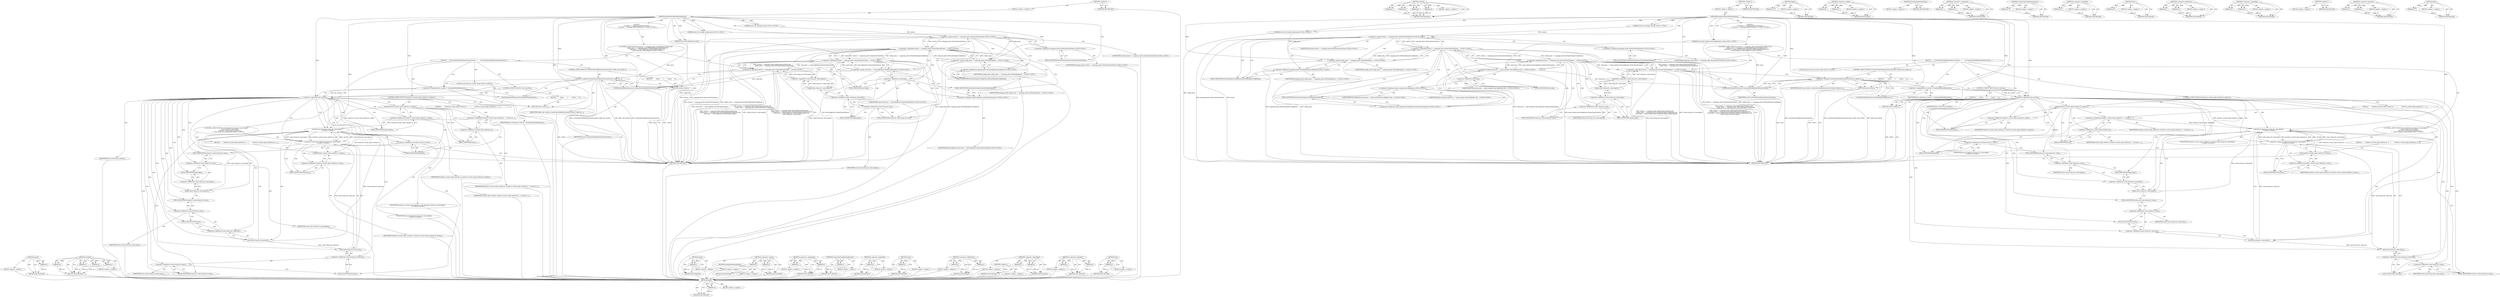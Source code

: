 digraph "end" {
vulnerable_139 [label=<(METHOD,empty)>];
vulnerable_140 [label=<(PARAM,p1)>];
vulnerable_141 [label=<(BLOCK,&lt;empty&gt;,&lt;empty&gt;)>];
vulnerable_142 [label=<(METHOD_RETURN,ANY)>];
vulnerable_160 [label=<(METHOD,std.find)>];
vulnerable_161 [label=<(PARAM,p1)>];
vulnerable_162 [label=<(PARAM,p2)>];
vulnerable_163 [label=<(PARAM,p3)>];
vulnerable_164 [label=<(PARAM,p4)>];
vulnerable_165 [label=<(BLOCK,&lt;empty&gt;,&lt;empty&gt;)>];
vulnerable_166 [label=<(METHOD_RETURN,ANY)>];
vulnerable_6 [label=<(METHOD,&lt;global&gt;)<SUB>1</SUB>>];
vulnerable_7 [label=<(BLOCK,&lt;empty&gt;,&lt;empty&gt;)<SUB>1</SUB>>];
vulnerable_8 [label=<(METHOD,MaybeStartInputMethodDaemon)<SUB>1</SUB>>];
vulnerable_9 [label="<(PARAM,const std::string&amp; section)<SUB>1</SUB>>"];
vulnerable_10 [label="<(PARAM,const std::string&amp; config_name)<SUB>2</SUB>>"];
vulnerable_11 [label=<(PARAM,const ImeConfigValue&amp; value)<SUB>3</SUB>>];
vulnerable_12 [label="<(BLOCK,{
     if (section == language_prefs::kGeneralS...,{
     if (section == language_prefs::kGeneralS...)<SUB>3</SUB>>"];
vulnerable_13 [label="<(CONTROL_STRUCTURE,IF,if (section == language_prefs::kGeneralSectionName &amp;&amp;
         config_name == language_prefs::kPreloadEnginesConfigName &amp;&amp;
        value.type == ImeConfigValue::kValueTypeStringList &amp;&amp;
         !value.string_list_value.empty()))<SUB>4</SUB>>"];
vulnerable_14 [label="<(&lt;operator&gt;.logicalAnd,section == language_prefs::kGeneralSectionName ...)<SUB>4</SUB>>"];
vulnerable_15 [label="<(&lt;operator&gt;.logicalAnd,section == language_prefs::kGeneralSectionName ...)<SUB>4</SUB>>"];
vulnerable_16 [label="<(&lt;operator&gt;.logicalAnd,section == language_prefs::kGeneralSectionName ...)<SUB>4</SUB>>"];
vulnerable_17 [label="<(&lt;operator&gt;.equals,section == language_prefs::kGeneralSectionName)<SUB>4</SUB>>"];
vulnerable_18 [label="<(IDENTIFIER,section,section == language_prefs::kGeneralSectionName)<SUB>4</SUB>>"];
vulnerable_19 [label="<(&lt;operator&gt;.fieldAccess,language_prefs::kGeneralSectionName)<SUB>4</SUB>>"];
vulnerable_20 [label="<(IDENTIFIER,language_prefs,section == language_prefs::kGeneralSectionName)<SUB>4</SUB>>"];
vulnerable_21 [label=<(FIELD_IDENTIFIER,kGeneralSectionName,kGeneralSectionName)<SUB>4</SUB>>];
vulnerable_22 [label="<(&lt;operator&gt;.equals,config_name == language_prefs::kPreloadEnginesC...)<SUB>5</SUB>>"];
vulnerable_23 [label="<(IDENTIFIER,config_name,config_name == language_prefs::kPreloadEnginesC...)<SUB>5</SUB>>"];
vulnerable_24 [label="<(&lt;operator&gt;.fieldAccess,language_prefs::kPreloadEnginesConfigName)<SUB>5</SUB>>"];
vulnerable_25 [label="<(IDENTIFIER,language_prefs,config_name == language_prefs::kPreloadEnginesC...)<SUB>5</SUB>>"];
vulnerable_26 [label=<(FIELD_IDENTIFIER,kPreloadEnginesConfigName,kPreloadEnginesConfigName)<SUB>5</SUB>>];
vulnerable_27 [label="<(&lt;operator&gt;.equals,value.type == ImeConfigValue::kValueTypeStringList)<SUB>6</SUB>>"];
vulnerable_28 [label=<(&lt;operator&gt;.fieldAccess,value.type)<SUB>6</SUB>>];
vulnerable_29 [label="<(IDENTIFIER,value,value.type == ImeConfigValue::kValueTypeStringList)<SUB>6</SUB>>"];
vulnerable_30 [label=<(FIELD_IDENTIFIER,type,type)<SUB>6</SUB>>];
vulnerable_31 [label="<(&lt;operator&gt;.fieldAccess,ImeConfigValue::kValueTypeStringList)<SUB>6</SUB>>"];
vulnerable_32 [label="<(IDENTIFIER,ImeConfigValue,value.type == ImeConfigValue::kValueTypeStringList)<SUB>6</SUB>>"];
vulnerable_33 [label=<(FIELD_IDENTIFIER,kValueTypeStringList,kValueTypeStringList)<SUB>6</SUB>>];
vulnerable_34 [label=<(&lt;operator&gt;.logicalNot,!value.string_list_value.empty())<SUB>7</SUB>>];
vulnerable_35 [label=<(empty,value.string_list_value.empty())<SUB>7</SUB>>];
vulnerable_36 [label=<(&lt;operator&gt;.fieldAccess,value.string_list_value.empty)<SUB>7</SUB>>];
vulnerable_37 [label=<(&lt;operator&gt;.fieldAccess,value.string_list_value)<SUB>7</SUB>>];
vulnerable_38 [label=<(IDENTIFIER,value,value.string_list_value.empty())<SUB>7</SUB>>];
vulnerable_39 [label=<(FIELD_IDENTIFIER,string_list_value,string_list_value)<SUB>7</SUB>>];
vulnerable_40 [label=<(FIELD_IDENTIFIER,empty,empty)<SUB>7</SUB>>];
vulnerable_41 [label=<(BLOCK,{
      if (ContainOnlyOneKeyboardLayout(value)...,{
      if (ContainOnlyOneKeyboardLayout(value)...)<SUB>7</SUB>>];
vulnerable_42 [label=<(CONTROL_STRUCTURE,IF,if (ContainOnlyOneKeyboardLayout(value) || defer_ime_startup_))<SUB>8</SUB>>];
vulnerable_43 [label=<(&lt;operator&gt;.logicalOr,ContainOnlyOneKeyboardLayout(value) || defer_im...)<SUB>8</SUB>>];
vulnerable_44 [label=<(ContainOnlyOneKeyboardLayout,ContainOnlyOneKeyboardLayout(value))<SUB>8</SUB>>];
vulnerable_45 [label=<(IDENTIFIER,value,ContainOnlyOneKeyboardLayout(value))<SUB>8</SUB>>];
vulnerable_46 [label=<(IDENTIFIER,defer_ime_startup_,ContainOnlyOneKeyboardLayout(value) || defer_im...)<SUB>8</SUB>>];
vulnerable_47 [label=<(BLOCK,{
        return;
      },{
        return;
      })<SUB>8</SUB>>];
vulnerable_48 [label=<(RETURN,return;,return;)<SUB>9</SUB>>];
vulnerable_49 [label="<(LOCAL,const bool just_started: bool)<SUB>12</SUB>>"];
vulnerable_50 [label=<(&lt;operator&gt;.assignment,just_started = StartInputMethodDaemon())<SUB>12</SUB>>];
vulnerable_51 [label=<(IDENTIFIER,just_started,just_started = StartInputMethodDaemon())<SUB>12</SUB>>];
vulnerable_52 [label=<(StartInputMethodDaemon,StartInputMethodDaemon())<SUB>12</SUB>>];
vulnerable_53 [label=<(CONTROL_STRUCTURE,IF,if (!just_started))<SUB>13</SUB>>];
vulnerable_54 [label=<(&lt;operator&gt;.logicalNot,!just_started)<SUB>13</SUB>>];
vulnerable_55 [label=<(IDENTIFIER,just_started,!just_started)<SUB>13</SUB>>];
vulnerable_56 [label=<(BLOCK,{
        return;
      },{
        return;
      })<SUB>13</SUB>>];
vulnerable_57 [label=<(RETURN,return;,return;)<SUB>14</SUB>>];
vulnerable_58 [label=<(CONTROL_STRUCTURE,IF,if (tentative_current_input_method_id_.empty()))<SUB>17</SUB>>];
vulnerable_59 [label=<(empty,tentative_current_input_method_id_.empty())<SUB>17</SUB>>];
vulnerable_60 [label=<(&lt;operator&gt;.fieldAccess,tentative_current_input_method_id_.empty)<SUB>17</SUB>>];
vulnerable_61 [label=<(IDENTIFIER,tentative_current_input_method_id_,tentative_current_input_method_id_.empty())<SUB>17</SUB>>];
vulnerable_62 [label=<(FIELD_IDENTIFIER,empty,empty)<SUB>17</SUB>>];
vulnerable_63 [label=<(BLOCK,{
        tentative_current_input_method_id_ = ...,{
        tentative_current_input_method_id_ = ...)<SUB>17</SUB>>];
vulnerable_64 [label=<(&lt;operator&gt;.assignment,tentative_current_input_method_id_ = current_in...)<SUB>18</SUB>>];
vulnerable_65 [label=<(IDENTIFIER,tentative_current_input_method_id_,tentative_current_input_method_id_ = current_in...)<SUB>18</SUB>>];
vulnerable_66 [label=<(&lt;operator&gt;.fieldAccess,current_input_method_.id)<SUB>18</SUB>>];
vulnerable_67 [label=<(IDENTIFIER,current_input_method_,tentative_current_input_method_id_ = current_in...)<SUB>18</SUB>>];
vulnerable_68 [label=<(FIELD_IDENTIFIER,id,id)<SUB>18</SUB>>];
vulnerable_69 [label="<(CONTROL_STRUCTURE,IF,if (std::find(value.string_list_value.begin(),
                    value.string_list_value.end(),
                    tentative_current_input_method_id_)
          == value.string_list_value.end()))<SUB>21</SUB>>"];
vulnerable_70 [label="<(&lt;operator&gt;.equals,std::find(value.string_list_value.begin(),
    ...)<SUB>21</SUB>>"];
vulnerable_71 [label="<(std.find,std::find(value.string_list_value.begin(),
    ...)<SUB>21</SUB>>"];
vulnerable_72 [label="<(&lt;operator&gt;.fieldAccess,std::find)<SUB>21</SUB>>"];
vulnerable_73 [label="<(IDENTIFIER,std,std::find(value.string_list_value.begin(),
    ...)<SUB>21</SUB>>"];
vulnerable_74 [label=<(FIELD_IDENTIFIER,find,find)<SUB>21</SUB>>];
vulnerable_75 [label=<(begin,value.string_list_value.begin())<SUB>21</SUB>>];
vulnerable_76 [label=<(&lt;operator&gt;.fieldAccess,value.string_list_value.begin)<SUB>21</SUB>>];
vulnerable_77 [label=<(&lt;operator&gt;.fieldAccess,value.string_list_value)<SUB>21</SUB>>];
vulnerable_78 [label=<(IDENTIFIER,value,value.string_list_value.begin())<SUB>21</SUB>>];
vulnerable_79 [label=<(FIELD_IDENTIFIER,string_list_value,string_list_value)<SUB>21</SUB>>];
vulnerable_80 [label=<(FIELD_IDENTIFIER,begin,begin)<SUB>21</SUB>>];
vulnerable_81 [label=<(end,value.string_list_value.end())<SUB>22</SUB>>];
vulnerable_82 [label=<(&lt;operator&gt;.fieldAccess,value.string_list_value.end)<SUB>22</SUB>>];
vulnerable_83 [label=<(&lt;operator&gt;.fieldAccess,value.string_list_value)<SUB>22</SUB>>];
vulnerable_84 [label=<(IDENTIFIER,value,value.string_list_value.end())<SUB>22</SUB>>];
vulnerable_85 [label=<(FIELD_IDENTIFIER,string_list_value,string_list_value)<SUB>22</SUB>>];
vulnerable_86 [label=<(FIELD_IDENTIFIER,end,end)<SUB>22</SUB>>];
vulnerable_87 [label="<(IDENTIFIER,tentative_current_input_method_id_,std::find(value.string_list_value.begin(),
    ...)<SUB>23</SUB>>"];
vulnerable_88 [label=<(end,value.string_list_value.end())<SUB>24</SUB>>];
vulnerable_89 [label=<(&lt;operator&gt;.fieldAccess,value.string_list_value.end)<SUB>24</SUB>>];
vulnerable_90 [label=<(&lt;operator&gt;.fieldAccess,value.string_list_value)<SUB>24</SUB>>];
vulnerable_91 [label=<(IDENTIFIER,value,value.string_list_value.end())<SUB>24</SUB>>];
vulnerable_92 [label=<(FIELD_IDENTIFIER,string_list_value,string_list_value)<SUB>24</SUB>>];
vulnerable_93 [label=<(FIELD_IDENTIFIER,end,end)<SUB>24</SUB>>];
vulnerable_94 [label=<(BLOCK,{
        tentative_current_input_method_id_.cl...,{
        tentative_current_input_method_id_.cl...)<SUB>24</SUB>>];
vulnerable_95 [label=<(clear,tentative_current_input_method_id_.clear())<SUB>25</SUB>>];
vulnerable_96 [label=<(&lt;operator&gt;.fieldAccess,tentative_current_input_method_id_.clear)<SUB>25</SUB>>];
vulnerable_97 [label=<(IDENTIFIER,tentative_current_input_method_id_,tentative_current_input_method_id_.clear())<SUB>25</SUB>>];
vulnerable_98 [label=<(FIELD_IDENTIFIER,clear,clear)<SUB>25</SUB>>];
vulnerable_99 [label=<(METHOD_RETURN,void)<SUB>1</SUB>>];
vulnerable_101 [label=<(METHOD_RETURN,ANY)<SUB>1</SUB>>];
vulnerable_167 [label=<(METHOD,begin)>];
vulnerable_168 [label=<(PARAM,p1)>];
vulnerable_169 [label=<(BLOCK,&lt;empty&gt;,&lt;empty&gt;)>];
vulnerable_170 [label=<(METHOD_RETURN,ANY)>];
vulnerable_125 [label=<(METHOD,&lt;operator&gt;.equals)>];
vulnerable_126 [label=<(PARAM,p1)>];
vulnerable_127 [label=<(PARAM,p2)>];
vulnerable_128 [label=<(BLOCK,&lt;empty&gt;,&lt;empty&gt;)>];
vulnerable_129 [label=<(METHOD_RETURN,ANY)>];
vulnerable_157 [label=<(METHOD,StartInputMethodDaemon)>];
vulnerable_158 [label=<(BLOCK,&lt;empty&gt;,&lt;empty&gt;)>];
vulnerable_159 [label=<(METHOD_RETURN,ANY)>];
vulnerable_152 [label=<(METHOD,&lt;operator&gt;.assignment)>];
vulnerable_153 [label=<(PARAM,p1)>];
vulnerable_154 [label=<(PARAM,p2)>];
vulnerable_155 [label=<(BLOCK,&lt;empty&gt;,&lt;empty&gt;)>];
vulnerable_156 [label=<(METHOD_RETURN,ANY)>];
vulnerable_148 [label=<(METHOD,ContainOnlyOneKeyboardLayout)>];
vulnerable_149 [label=<(PARAM,p1)>];
vulnerable_150 [label=<(BLOCK,&lt;empty&gt;,&lt;empty&gt;)>];
vulnerable_151 [label=<(METHOD_RETURN,ANY)>];
vulnerable_135 [label=<(METHOD,&lt;operator&gt;.logicalNot)>];
vulnerable_136 [label=<(PARAM,p1)>];
vulnerable_137 [label=<(BLOCK,&lt;empty&gt;,&lt;empty&gt;)>];
vulnerable_138 [label=<(METHOD_RETURN,ANY)>];
vulnerable_175 [label=<(METHOD,clear)>];
vulnerable_176 [label=<(PARAM,p1)>];
vulnerable_177 [label=<(BLOCK,&lt;empty&gt;,&lt;empty&gt;)>];
vulnerable_178 [label=<(METHOD_RETURN,ANY)>];
vulnerable_130 [label=<(METHOD,&lt;operator&gt;.fieldAccess)>];
vulnerable_131 [label=<(PARAM,p1)>];
vulnerable_132 [label=<(PARAM,p2)>];
vulnerable_133 [label=<(BLOCK,&lt;empty&gt;,&lt;empty&gt;)>];
vulnerable_134 [label=<(METHOD_RETURN,ANY)>];
vulnerable_120 [label=<(METHOD,&lt;operator&gt;.logicalAnd)>];
vulnerable_121 [label=<(PARAM,p1)>];
vulnerable_122 [label=<(PARAM,p2)>];
vulnerable_123 [label=<(BLOCK,&lt;empty&gt;,&lt;empty&gt;)>];
vulnerable_124 [label=<(METHOD_RETURN,ANY)>];
vulnerable_114 [label=<(METHOD,&lt;global&gt;)<SUB>1</SUB>>];
vulnerable_115 [label=<(BLOCK,&lt;empty&gt;,&lt;empty&gt;)>];
vulnerable_116 [label=<(METHOD_RETURN,ANY)>];
vulnerable_143 [label=<(METHOD,&lt;operator&gt;.logicalOr)>];
vulnerable_144 [label=<(PARAM,p1)>];
vulnerable_145 [label=<(PARAM,p2)>];
vulnerable_146 [label=<(BLOCK,&lt;empty&gt;,&lt;empty&gt;)>];
vulnerable_147 [label=<(METHOD_RETURN,ANY)>];
vulnerable_171 [label=<(METHOD,end)>];
vulnerable_172 [label=<(PARAM,p1)>];
vulnerable_173 [label=<(BLOCK,&lt;empty&gt;,&lt;empty&gt;)>];
vulnerable_174 [label=<(METHOD_RETURN,ANY)>];
fixed_143 [label=<(METHOD,empty)>];
fixed_144 [label=<(PARAM,p1)>];
fixed_145 [label=<(BLOCK,&lt;empty&gt;,&lt;empty&gt;)>];
fixed_146 [label=<(METHOD_RETURN,ANY)>];
fixed_164 [label=<(METHOD,std.find)>];
fixed_165 [label=<(PARAM,p1)>];
fixed_166 [label=<(PARAM,p2)>];
fixed_167 [label=<(PARAM,p3)>];
fixed_168 [label=<(PARAM,p4)>];
fixed_169 [label=<(BLOCK,&lt;empty&gt;,&lt;empty&gt;)>];
fixed_170 [label=<(METHOD_RETURN,ANY)>];
fixed_6 [label=<(METHOD,&lt;global&gt;)<SUB>1</SUB>>];
fixed_7 [label=<(BLOCK,&lt;empty&gt;,&lt;empty&gt;)<SUB>1</SUB>>];
fixed_8 [label=<(METHOD,MaybeStartInputMethodDaemon)<SUB>1</SUB>>];
fixed_9 [label="<(PARAM,const std::string&amp; section)<SUB>1</SUB>>"];
fixed_10 [label="<(PARAM,const std::string&amp; config_name)<SUB>2</SUB>>"];
fixed_11 [label="<(PARAM,const input_method::ImeConfigValue&amp; value)<SUB>3</SUB>>"];
fixed_12 [label="<(BLOCK,{
     if (section == language_prefs::kGeneralS...,{
     if (section == language_prefs::kGeneralS...)<SUB>3</SUB>>"];
fixed_13 [label="<(CONTROL_STRUCTURE,IF,if (section == language_prefs::kGeneralSectionName &amp;&amp;
         config_name == language_prefs::kPreloadEnginesConfigName &amp;&amp;
        value.type == input_method::ImeConfigValue::kValueTypeStringList &amp;&amp;
         !value.string_list_value.empty()))<SUB>4</SUB>>"];
fixed_14 [label="<(&lt;operator&gt;.logicalAnd,section == language_prefs::kGeneralSectionName ...)<SUB>4</SUB>>"];
fixed_15 [label="<(&lt;operator&gt;.logicalAnd,section == language_prefs::kGeneralSectionName ...)<SUB>4</SUB>>"];
fixed_16 [label="<(&lt;operator&gt;.logicalAnd,section == language_prefs::kGeneralSectionName ...)<SUB>4</SUB>>"];
fixed_17 [label="<(&lt;operator&gt;.equals,section == language_prefs::kGeneralSectionName)<SUB>4</SUB>>"];
fixed_18 [label="<(IDENTIFIER,section,section == language_prefs::kGeneralSectionName)<SUB>4</SUB>>"];
fixed_19 [label="<(&lt;operator&gt;.fieldAccess,language_prefs::kGeneralSectionName)<SUB>4</SUB>>"];
fixed_20 [label="<(IDENTIFIER,language_prefs,section == language_prefs::kGeneralSectionName)<SUB>4</SUB>>"];
fixed_21 [label=<(FIELD_IDENTIFIER,kGeneralSectionName,kGeneralSectionName)<SUB>4</SUB>>];
fixed_22 [label="<(&lt;operator&gt;.equals,config_name == language_prefs::kPreloadEnginesC...)<SUB>5</SUB>>"];
fixed_23 [label="<(IDENTIFIER,config_name,config_name == language_prefs::kPreloadEnginesC...)<SUB>5</SUB>>"];
fixed_24 [label="<(&lt;operator&gt;.fieldAccess,language_prefs::kPreloadEnginesConfigName)<SUB>5</SUB>>"];
fixed_25 [label="<(IDENTIFIER,language_prefs,config_name == language_prefs::kPreloadEnginesC...)<SUB>5</SUB>>"];
fixed_26 [label=<(FIELD_IDENTIFIER,kPreloadEnginesConfigName,kPreloadEnginesConfigName)<SUB>5</SUB>>];
fixed_27 [label="<(&lt;operator&gt;.equals,value.type == input_method::ImeConfigValue::kVa...)<SUB>6</SUB>>"];
fixed_28 [label=<(&lt;operator&gt;.fieldAccess,value.type)<SUB>6</SUB>>];
fixed_29 [label="<(IDENTIFIER,value,value.type == input_method::ImeConfigValue::kVa...)<SUB>6</SUB>>"];
fixed_30 [label=<(FIELD_IDENTIFIER,type,type)<SUB>6</SUB>>];
fixed_31 [label="<(&lt;operator&gt;.fieldAccess,input_method::ImeConfigValue::kValueTypeStringList)<SUB>6</SUB>>"];
fixed_32 [label="<(&lt;operator&gt;.fieldAccess,input_method::ImeConfigValue)<SUB>6</SUB>>"];
fixed_33 [label="<(IDENTIFIER,input_method,value.type == input_method::ImeConfigValue::kVa...)<SUB>6</SUB>>"];
fixed_34 [label="<(IDENTIFIER,ImeConfigValue,value.type == input_method::ImeConfigValue::kVa...)<SUB>6</SUB>>"];
fixed_35 [label=<(FIELD_IDENTIFIER,kValueTypeStringList,kValueTypeStringList)<SUB>6</SUB>>];
fixed_36 [label=<(&lt;operator&gt;.logicalNot,!value.string_list_value.empty())<SUB>7</SUB>>];
fixed_37 [label=<(empty,value.string_list_value.empty())<SUB>7</SUB>>];
fixed_38 [label=<(&lt;operator&gt;.fieldAccess,value.string_list_value.empty)<SUB>7</SUB>>];
fixed_39 [label=<(&lt;operator&gt;.fieldAccess,value.string_list_value)<SUB>7</SUB>>];
fixed_40 [label=<(IDENTIFIER,value,value.string_list_value.empty())<SUB>7</SUB>>];
fixed_41 [label=<(FIELD_IDENTIFIER,string_list_value,string_list_value)<SUB>7</SUB>>];
fixed_42 [label=<(FIELD_IDENTIFIER,empty,empty)<SUB>7</SUB>>];
fixed_43 [label=<(BLOCK,{
      if (ContainOnlyOneKeyboardLayout(value)...,{
      if (ContainOnlyOneKeyboardLayout(value)...)<SUB>7</SUB>>];
fixed_44 [label=<(CONTROL_STRUCTURE,IF,if (ContainOnlyOneKeyboardLayout(value) || defer_ime_startup_))<SUB>8</SUB>>];
fixed_45 [label=<(&lt;operator&gt;.logicalOr,ContainOnlyOneKeyboardLayout(value) || defer_im...)<SUB>8</SUB>>];
fixed_46 [label=<(ContainOnlyOneKeyboardLayout,ContainOnlyOneKeyboardLayout(value))<SUB>8</SUB>>];
fixed_47 [label=<(IDENTIFIER,value,ContainOnlyOneKeyboardLayout(value))<SUB>8</SUB>>];
fixed_48 [label=<(IDENTIFIER,defer_ime_startup_,ContainOnlyOneKeyboardLayout(value) || defer_im...)<SUB>8</SUB>>];
fixed_49 [label=<(BLOCK,{
        return;
      },{
        return;
      })<SUB>8</SUB>>];
fixed_50 [label=<(RETURN,return;,return;)<SUB>9</SUB>>];
fixed_51 [label="<(LOCAL,const bool just_started: bool)<SUB>12</SUB>>"];
fixed_52 [label=<(&lt;operator&gt;.assignment,just_started = StartInputMethodDaemon())<SUB>12</SUB>>];
fixed_53 [label=<(IDENTIFIER,just_started,just_started = StartInputMethodDaemon())<SUB>12</SUB>>];
fixed_54 [label=<(StartInputMethodDaemon,StartInputMethodDaemon())<SUB>12</SUB>>];
fixed_55 [label=<(CONTROL_STRUCTURE,IF,if (!just_started))<SUB>13</SUB>>];
fixed_56 [label=<(&lt;operator&gt;.logicalNot,!just_started)<SUB>13</SUB>>];
fixed_57 [label=<(IDENTIFIER,just_started,!just_started)<SUB>13</SUB>>];
fixed_58 [label=<(BLOCK,{
        return;
      },{
        return;
      })<SUB>13</SUB>>];
fixed_59 [label=<(RETURN,return;,return;)<SUB>14</SUB>>];
fixed_60 [label=<(CONTROL_STRUCTURE,IF,if (tentative_current_input_method_id_.empty()))<SUB>17</SUB>>];
fixed_61 [label=<(empty,tentative_current_input_method_id_.empty())<SUB>17</SUB>>];
fixed_62 [label=<(&lt;operator&gt;.fieldAccess,tentative_current_input_method_id_.empty)<SUB>17</SUB>>];
fixed_63 [label=<(IDENTIFIER,tentative_current_input_method_id_,tentative_current_input_method_id_.empty())<SUB>17</SUB>>];
fixed_64 [label=<(FIELD_IDENTIFIER,empty,empty)<SUB>17</SUB>>];
fixed_65 [label=<(BLOCK,{
        tentative_current_input_method_id_ = ...,{
        tentative_current_input_method_id_ = ...)<SUB>17</SUB>>];
fixed_66 [label=<(&lt;operator&gt;.assignment,tentative_current_input_method_id_ = current_in...)<SUB>18</SUB>>];
fixed_67 [label=<(IDENTIFIER,tentative_current_input_method_id_,tentative_current_input_method_id_ = current_in...)<SUB>18</SUB>>];
fixed_68 [label=<(&lt;operator&gt;.fieldAccess,current_input_method_.id)<SUB>18</SUB>>];
fixed_69 [label=<(IDENTIFIER,current_input_method_,tentative_current_input_method_id_ = current_in...)<SUB>18</SUB>>];
fixed_70 [label=<(FIELD_IDENTIFIER,id,id)<SUB>18</SUB>>];
fixed_71 [label="<(CONTROL_STRUCTURE,IF,if (std::find(value.string_list_value.begin(),
                    value.string_list_value.end(),
                    tentative_current_input_method_id_)
          == value.string_list_value.end()))<SUB>21</SUB>>"];
fixed_72 [label="<(&lt;operator&gt;.equals,std::find(value.string_list_value.begin(),
    ...)<SUB>21</SUB>>"];
fixed_73 [label="<(std.find,std::find(value.string_list_value.begin(),
    ...)<SUB>21</SUB>>"];
fixed_74 [label="<(&lt;operator&gt;.fieldAccess,std::find)<SUB>21</SUB>>"];
fixed_75 [label="<(IDENTIFIER,std,std::find(value.string_list_value.begin(),
    ...)<SUB>21</SUB>>"];
fixed_76 [label=<(FIELD_IDENTIFIER,find,find)<SUB>21</SUB>>];
fixed_77 [label=<(begin,value.string_list_value.begin())<SUB>21</SUB>>];
fixed_78 [label=<(&lt;operator&gt;.fieldAccess,value.string_list_value.begin)<SUB>21</SUB>>];
fixed_79 [label=<(&lt;operator&gt;.fieldAccess,value.string_list_value)<SUB>21</SUB>>];
fixed_80 [label=<(IDENTIFIER,value,value.string_list_value.begin())<SUB>21</SUB>>];
fixed_81 [label=<(FIELD_IDENTIFIER,string_list_value,string_list_value)<SUB>21</SUB>>];
fixed_82 [label=<(FIELD_IDENTIFIER,begin,begin)<SUB>21</SUB>>];
fixed_83 [label=<(end,value.string_list_value.end())<SUB>22</SUB>>];
fixed_84 [label=<(&lt;operator&gt;.fieldAccess,value.string_list_value.end)<SUB>22</SUB>>];
fixed_85 [label=<(&lt;operator&gt;.fieldAccess,value.string_list_value)<SUB>22</SUB>>];
fixed_86 [label=<(IDENTIFIER,value,value.string_list_value.end())<SUB>22</SUB>>];
fixed_87 [label=<(FIELD_IDENTIFIER,string_list_value,string_list_value)<SUB>22</SUB>>];
fixed_88 [label=<(FIELD_IDENTIFIER,end,end)<SUB>22</SUB>>];
fixed_89 [label="<(IDENTIFIER,tentative_current_input_method_id_,std::find(value.string_list_value.begin(),
    ...)<SUB>23</SUB>>"];
fixed_90 [label=<(end,value.string_list_value.end())<SUB>24</SUB>>];
fixed_91 [label=<(&lt;operator&gt;.fieldAccess,value.string_list_value.end)<SUB>24</SUB>>];
fixed_92 [label=<(&lt;operator&gt;.fieldAccess,value.string_list_value)<SUB>24</SUB>>];
fixed_93 [label=<(IDENTIFIER,value,value.string_list_value.end())<SUB>24</SUB>>];
fixed_94 [label=<(FIELD_IDENTIFIER,string_list_value,string_list_value)<SUB>24</SUB>>];
fixed_95 [label=<(FIELD_IDENTIFIER,end,end)<SUB>24</SUB>>];
fixed_96 [label=<(BLOCK,{
        tentative_current_input_method_id_.cl...,{
        tentative_current_input_method_id_.cl...)<SUB>24</SUB>>];
fixed_97 [label=<(clear,tentative_current_input_method_id_.clear())<SUB>25</SUB>>];
fixed_98 [label=<(&lt;operator&gt;.fieldAccess,tentative_current_input_method_id_.clear)<SUB>25</SUB>>];
fixed_99 [label=<(IDENTIFIER,tentative_current_input_method_id_,tentative_current_input_method_id_.clear())<SUB>25</SUB>>];
fixed_100 [label=<(FIELD_IDENTIFIER,clear,clear)<SUB>25</SUB>>];
fixed_101 [label=<(METHOD_RETURN,void)<SUB>1</SUB>>];
fixed_103 [label=<(METHOD_RETURN,ANY)<SUB>1</SUB>>];
fixed_171 [label=<(METHOD,begin)>];
fixed_172 [label=<(PARAM,p1)>];
fixed_173 [label=<(BLOCK,&lt;empty&gt;,&lt;empty&gt;)>];
fixed_174 [label=<(METHOD_RETURN,ANY)>];
fixed_129 [label=<(METHOD,&lt;operator&gt;.equals)>];
fixed_130 [label=<(PARAM,p1)>];
fixed_131 [label=<(PARAM,p2)>];
fixed_132 [label=<(BLOCK,&lt;empty&gt;,&lt;empty&gt;)>];
fixed_133 [label=<(METHOD_RETURN,ANY)>];
fixed_161 [label=<(METHOD,StartInputMethodDaemon)>];
fixed_162 [label=<(BLOCK,&lt;empty&gt;,&lt;empty&gt;)>];
fixed_163 [label=<(METHOD_RETURN,ANY)>];
fixed_156 [label=<(METHOD,&lt;operator&gt;.assignment)>];
fixed_157 [label=<(PARAM,p1)>];
fixed_158 [label=<(PARAM,p2)>];
fixed_159 [label=<(BLOCK,&lt;empty&gt;,&lt;empty&gt;)>];
fixed_160 [label=<(METHOD_RETURN,ANY)>];
fixed_152 [label=<(METHOD,ContainOnlyOneKeyboardLayout)>];
fixed_153 [label=<(PARAM,p1)>];
fixed_154 [label=<(BLOCK,&lt;empty&gt;,&lt;empty&gt;)>];
fixed_155 [label=<(METHOD_RETURN,ANY)>];
fixed_139 [label=<(METHOD,&lt;operator&gt;.logicalNot)>];
fixed_140 [label=<(PARAM,p1)>];
fixed_141 [label=<(BLOCK,&lt;empty&gt;,&lt;empty&gt;)>];
fixed_142 [label=<(METHOD_RETURN,ANY)>];
fixed_179 [label=<(METHOD,clear)>];
fixed_180 [label=<(PARAM,p1)>];
fixed_181 [label=<(BLOCK,&lt;empty&gt;,&lt;empty&gt;)>];
fixed_182 [label=<(METHOD_RETURN,ANY)>];
fixed_134 [label=<(METHOD,&lt;operator&gt;.fieldAccess)>];
fixed_135 [label=<(PARAM,p1)>];
fixed_136 [label=<(PARAM,p2)>];
fixed_137 [label=<(BLOCK,&lt;empty&gt;,&lt;empty&gt;)>];
fixed_138 [label=<(METHOD_RETURN,ANY)>];
fixed_124 [label=<(METHOD,&lt;operator&gt;.logicalAnd)>];
fixed_125 [label=<(PARAM,p1)>];
fixed_126 [label=<(PARAM,p2)>];
fixed_127 [label=<(BLOCK,&lt;empty&gt;,&lt;empty&gt;)>];
fixed_128 [label=<(METHOD_RETURN,ANY)>];
fixed_118 [label=<(METHOD,&lt;global&gt;)<SUB>1</SUB>>];
fixed_119 [label=<(BLOCK,&lt;empty&gt;,&lt;empty&gt;)>];
fixed_120 [label=<(METHOD_RETURN,ANY)>];
fixed_147 [label=<(METHOD,&lt;operator&gt;.logicalOr)>];
fixed_148 [label=<(PARAM,p1)>];
fixed_149 [label=<(PARAM,p2)>];
fixed_150 [label=<(BLOCK,&lt;empty&gt;,&lt;empty&gt;)>];
fixed_151 [label=<(METHOD_RETURN,ANY)>];
fixed_175 [label=<(METHOD,end)>];
fixed_176 [label=<(PARAM,p1)>];
fixed_177 [label=<(BLOCK,&lt;empty&gt;,&lt;empty&gt;)>];
fixed_178 [label=<(METHOD_RETURN,ANY)>];
vulnerable_139 -> vulnerable_140  [key=0, label="AST: "];
vulnerable_139 -> vulnerable_140  [key=1, label="DDG: "];
vulnerable_139 -> vulnerable_141  [key=0, label="AST: "];
vulnerable_139 -> vulnerable_142  [key=0, label="AST: "];
vulnerable_139 -> vulnerable_142  [key=1, label="CFG: "];
vulnerable_140 -> vulnerable_142  [key=0, label="DDG: p1"];
vulnerable_141 -> fixed_143  [key=0];
vulnerable_142 -> fixed_143  [key=0];
vulnerable_160 -> vulnerable_161  [key=0, label="AST: "];
vulnerable_160 -> vulnerable_161  [key=1, label="DDG: "];
vulnerable_160 -> vulnerable_165  [key=0, label="AST: "];
vulnerable_160 -> vulnerable_162  [key=0, label="AST: "];
vulnerable_160 -> vulnerable_162  [key=1, label="DDG: "];
vulnerable_160 -> vulnerable_166  [key=0, label="AST: "];
vulnerable_160 -> vulnerable_166  [key=1, label="CFG: "];
vulnerable_160 -> vulnerable_163  [key=0, label="AST: "];
vulnerable_160 -> vulnerable_163  [key=1, label="DDG: "];
vulnerable_160 -> vulnerable_164  [key=0, label="AST: "];
vulnerable_160 -> vulnerable_164  [key=1, label="DDG: "];
vulnerable_161 -> vulnerable_166  [key=0, label="DDG: p1"];
vulnerable_162 -> vulnerable_166  [key=0, label="DDG: p2"];
vulnerable_163 -> vulnerable_166  [key=0, label="DDG: p3"];
vulnerable_164 -> vulnerable_166  [key=0, label="DDG: p4"];
vulnerable_165 -> fixed_143  [key=0];
vulnerable_166 -> fixed_143  [key=0];
vulnerable_6 -> vulnerable_7  [key=0, label="AST: "];
vulnerable_6 -> vulnerable_101  [key=0, label="AST: "];
vulnerable_6 -> vulnerable_101  [key=1, label="CFG: "];
vulnerable_7 -> vulnerable_8  [key=0, label="AST: "];
vulnerable_8 -> vulnerable_9  [key=0, label="AST: "];
vulnerable_8 -> vulnerable_9  [key=1, label="DDG: "];
vulnerable_8 -> vulnerable_10  [key=0, label="AST: "];
vulnerable_8 -> vulnerable_10  [key=1, label="DDG: "];
vulnerable_8 -> vulnerable_11  [key=0, label="AST: "];
vulnerable_8 -> vulnerable_11  [key=1, label="DDG: "];
vulnerable_8 -> vulnerable_12  [key=0, label="AST: "];
vulnerable_8 -> vulnerable_99  [key=0, label="AST: "];
vulnerable_8 -> vulnerable_21  [key=0, label="CFG: "];
vulnerable_8 -> vulnerable_50  [key=0, label="DDG: "];
vulnerable_8 -> vulnerable_43  [key=0, label="DDG: "];
vulnerable_8 -> vulnerable_48  [key=0, label="DDG: "];
vulnerable_8 -> vulnerable_54  [key=0, label="DDG: "];
vulnerable_8 -> vulnerable_57  [key=0, label="DDG: "];
vulnerable_8 -> vulnerable_17  [key=0, label="DDG: "];
vulnerable_8 -> vulnerable_22  [key=0, label="DDG: "];
vulnerable_8 -> vulnerable_44  [key=0, label="DDG: "];
vulnerable_8 -> vulnerable_71  [key=0, label="DDG: "];
vulnerable_9 -> vulnerable_17  [key=0, label="DDG: section"];
vulnerable_10 -> vulnerable_99  [key=0, label="DDG: config_name"];
vulnerable_10 -> vulnerable_22  [key=0, label="DDG: config_name"];
vulnerable_11 -> vulnerable_27  [key=0, label="DDG: value"];
vulnerable_11 -> vulnerable_44  [key=0, label="DDG: value"];
vulnerable_12 -> vulnerable_13  [key=0, label="AST: "];
vulnerable_13 -> vulnerable_14  [key=0, label="AST: "];
vulnerable_13 -> vulnerable_41  [key=0, label="AST: "];
vulnerable_14 -> vulnerable_15  [key=0, label="AST: "];
vulnerable_14 -> vulnerable_34  [key=0, label="AST: "];
vulnerable_14 -> vulnerable_99  [key=0, label="CFG: "];
vulnerable_14 -> vulnerable_99  [key=1, label="DDG: section == language_prefs::kGeneralSectionName &amp;&amp;
         config_name == language_prefs::kPreloadEnginesConfigName &amp;&amp;
        value.type == ImeConfigValue::kValueTypeStringList"];
vulnerable_14 -> vulnerable_99  [key=2, label="DDG: !value.string_list_value.empty()"];
vulnerable_14 -> vulnerable_99  [key=3, label="DDG: section == language_prefs::kGeneralSectionName &amp;&amp;
         config_name == language_prefs::kPreloadEnginesConfigName &amp;&amp;
        value.type == ImeConfigValue::kValueTypeStringList &amp;&amp;
         !value.string_list_value.empty()"];
vulnerable_14 -> vulnerable_44  [key=0, label="CFG: "];
vulnerable_14 -> vulnerable_44  [key=1, label="CDG: "];
vulnerable_14 -> vulnerable_43  [key=0, label="CDG: "];
vulnerable_15 -> vulnerable_16  [key=0, label="AST: "];
vulnerable_15 -> vulnerable_27  [key=0, label="AST: "];
vulnerable_15 -> vulnerable_14  [key=0, label="CFG: "];
vulnerable_15 -> vulnerable_14  [key=1, label="DDG: section == language_prefs::kGeneralSectionName &amp;&amp;
         config_name == language_prefs::kPreloadEnginesConfigName"];
vulnerable_15 -> vulnerable_14  [key=2, label="DDG: value.type == ImeConfigValue::kValueTypeStringList"];
vulnerable_15 -> vulnerable_39  [key=0, label="CFG: "];
vulnerable_15 -> vulnerable_39  [key=1, label="CDG: "];
vulnerable_15 -> vulnerable_99  [key=0, label="DDG: section == language_prefs::kGeneralSectionName &amp;&amp;
         config_name == language_prefs::kPreloadEnginesConfigName"];
vulnerable_15 -> vulnerable_99  [key=1, label="DDG: value.type == ImeConfigValue::kValueTypeStringList"];
vulnerable_15 -> vulnerable_34  [key=0, label="CDG: "];
vulnerable_15 -> vulnerable_37  [key=0, label="CDG: "];
vulnerable_15 -> vulnerable_40  [key=0, label="CDG: "];
vulnerable_15 -> vulnerable_35  [key=0, label="CDG: "];
vulnerable_15 -> vulnerable_36  [key=0, label="CDG: "];
vulnerable_16 -> vulnerable_17  [key=0, label="AST: "];
vulnerable_16 -> vulnerable_22  [key=0, label="AST: "];
vulnerable_16 -> vulnerable_15  [key=0, label="CFG: "];
vulnerable_16 -> vulnerable_15  [key=1, label="DDG: section == language_prefs::kGeneralSectionName"];
vulnerable_16 -> vulnerable_15  [key=2, label="DDG: config_name == language_prefs::kPreloadEnginesConfigName"];
vulnerable_16 -> vulnerable_30  [key=0, label="CFG: "];
vulnerable_16 -> vulnerable_30  [key=1, label="CDG: "];
vulnerable_16 -> vulnerable_99  [key=0, label="DDG: section == language_prefs::kGeneralSectionName"];
vulnerable_16 -> vulnerable_99  [key=1, label="DDG: config_name == language_prefs::kPreloadEnginesConfigName"];
vulnerable_16 -> vulnerable_28  [key=0, label="CDG: "];
vulnerable_16 -> vulnerable_27  [key=0, label="CDG: "];
vulnerable_16 -> vulnerable_33  [key=0, label="CDG: "];
vulnerable_16 -> vulnerable_31  [key=0, label="CDG: "];
vulnerable_17 -> vulnerable_18  [key=0, label="AST: "];
vulnerable_17 -> vulnerable_19  [key=0, label="AST: "];
vulnerable_17 -> vulnerable_16  [key=0, label="CFG: "];
vulnerable_17 -> vulnerable_16  [key=1, label="DDG: section"];
vulnerable_17 -> vulnerable_16  [key=2, label="DDG: language_prefs::kGeneralSectionName"];
vulnerable_17 -> vulnerable_26  [key=0, label="CFG: "];
vulnerable_17 -> vulnerable_26  [key=1, label="CDG: "];
vulnerable_17 -> vulnerable_99  [key=0, label="DDG: section"];
vulnerable_17 -> vulnerable_99  [key=1, label="DDG: language_prefs::kGeneralSectionName"];
vulnerable_17 -> vulnerable_22  [key=0, label="CDG: "];
vulnerable_17 -> vulnerable_24  [key=0, label="CDG: "];
vulnerable_18 -> fixed_143  [key=0];
vulnerable_19 -> vulnerable_20  [key=0, label="AST: "];
vulnerable_19 -> vulnerable_21  [key=0, label="AST: "];
vulnerable_19 -> vulnerable_17  [key=0, label="CFG: "];
vulnerable_20 -> fixed_143  [key=0];
vulnerable_21 -> vulnerable_19  [key=0, label="CFG: "];
vulnerable_22 -> vulnerable_23  [key=0, label="AST: "];
vulnerable_22 -> vulnerable_24  [key=0, label="AST: "];
vulnerable_22 -> vulnerable_16  [key=0, label="CFG: "];
vulnerable_22 -> vulnerable_16  [key=1, label="DDG: config_name"];
vulnerable_22 -> vulnerable_16  [key=2, label="DDG: language_prefs::kPreloadEnginesConfigName"];
vulnerable_22 -> vulnerable_99  [key=0, label="DDG: config_name"];
vulnerable_22 -> vulnerable_99  [key=1, label="DDG: language_prefs::kPreloadEnginesConfigName"];
vulnerable_23 -> fixed_143  [key=0];
vulnerable_24 -> vulnerable_25  [key=0, label="AST: "];
vulnerable_24 -> vulnerable_26  [key=0, label="AST: "];
vulnerable_24 -> vulnerable_22  [key=0, label="CFG: "];
vulnerable_25 -> fixed_143  [key=0];
vulnerable_26 -> vulnerable_24  [key=0, label="CFG: "];
vulnerable_27 -> vulnerable_28  [key=0, label="AST: "];
vulnerable_27 -> vulnerable_31  [key=0, label="AST: "];
vulnerable_27 -> vulnerable_15  [key=0, label="CFG: "];
vulnerable_27 -> vulnerable_15  [key=1, label="DDG: value.type"];
vulnerable_27 -> vulnerable_15  [key=2, label="DDG: ImeConfigValue::kValueTypeStringList"];
vulnerable_27 -> vulnerable_99  [key=0, label="DDG: ImeConfigValue::kValueTypeStringList"];
vulnerable_27 -> vulnerable_44  [key=0, label="DDG: value.type"];
vulnerable_28 -> vulnerable_29  [key=0, label="AST: "];
vulnerable_28 -> vulnerable_30  [key=0, label="AST: "];
vulnerable_28 -> vulnerable_33  [key=0, label="CFG: "];
vulnerable_29 -> fixed_143  [key=0];
vulnerable_30 -> vulnerable_28  [key=0, label="CFG: "];
vulnerable_31 -> vulnerable_32  [key=0, label="AST: "];
vulnerable_31 -> vulnerable_33  [key=0, label="AST: "];
vulnerable_31 -> vulnerable_27  [key=0, label="CFG: "];
vulnerable_32 -> fixed_143  [key=0];
vulnerable_33 -> vulnerable_31  [key=0, label="CFG: "];
vulnerable_34 -> vulnerable_35  [key=0, label="AST: "];
vulnerable_34 -> vulnerable_14  [key=0, label="CFG: "];
vulnerable_34 -> vulnerable_14  [key=1, label="DDG: value.string_list_value.empty()"];
vulnerable_34 -> vulnerable_99  [key=0, label="DDG: value.string_list_value.empty()"];
vulnerable_35 -> vulnerable_36  [key=0, label="AST: "];
vulnerable_35 -> vulnerable_34  [key=0, label="CFG: "];
vulnerable_35 -> vulnerable_34  [key=1, label="DDG: value.string_list_value.empty"];
vulnerable_36 -> vulnerable_37  [key=0, label="AST: "];
vulnerable_36 -> vulnerable_40  [key=0, label="AST: "];
vulnerable_36 -> vulnerable_35  [key=0, label="CFG: "];
vulnerable_37 -> vulnerable_38  [key=0, label="AST: "];
vulnerable_37 -> vulnerable_39  [key=0, label="AST: "];
vulnerable_37 -> vulnerable_40  [key=0, label="CFG: "];
vulnerable_38 -> fixed_143  [key=0];
vulnerable_39 -> vulnerable_37  [key=0, label="CFG: "];
vulnerable_40 -> vulnerable_36  [key=0, label="CFG: "];
vulnerable_41 -> vulnerable_42  [key=0, label="AST: "];
vulnerable_41 -> vulnerable_49  [key=0, label="AST: "];
vulnerable_41 -> vulnerable_50  [key=0, label="AST: "];
vulnerable_41 -> vulnerable_53  [key=0, label="AST: "];
vulnerable_41 -> vulnerable_58  [key=0, label="AST: "];
vulnerable_41 -> vulnerable_69  [key=0, label="AST: "];
vulnerable_42 -> vulnerable_43  [key=0, label="AST: "];
vulnerable_42 -> vulnerable_47  [key=0, label="AST: "];
vulnerable_43 -> vulnerable_44  [key=0, label="AST: "];
vulnerable_43 -> vulnerable_46  [key=0, label="AST: "];
vulnerable_43 -> vulnerable_48  [key=0, label="CFG: "];
vulnerable_43 -> vulnerable_48  [key=1, label="CDG: "];
vulnerable_43 -> vulnerable_52  [key=0, label="CFG: "];
vulnerable_43 -> vulnerable_52  [key=1, label="CDG: "];
vulnerable_43 -> vulnerable_99  [key=0, label="DDG: ContainOnlyOneKeyboardLayout(value)"];
vulnerable_43 -> vulnerable_99  [key=1, label="DDG: ContainOnlyOneKeyboardLayout(value) || defer_ime_startup_"];
vulnerable_43 -> vulnerable_99  [key=2, label="DDG: defer_ime_startup_"];
vulnerable_43 -> vulnerable_50  [key=0, label="CDG: "];
vulnerable_43 -> vulnerable_54  [key=0, label="CDG: "];
vulnerable_44 -> vulnerable_45  [key=0, label="AST: "];
vulnerable_44 -> vulnerable_43  [key=0, label="CFG: "];
vulnerable_44 -> vulnerable_43  [key=1, label="DDG: value"];
vulnerable_44 -> vulnerable_99  [key=0, label="DDG: value"];
vulnerable_45 -> fixed_143  [key=0];
vulnerable_46 -> fixed_143  [key=0];
vulnerable_47 -> vulnerable_48  [key=0, label="AST: "];
vulnerable_48 -> vulnerable_99  [key=0, label="CFG: "];
vulnerable_48 -> vulnerable_99  [key=1, label="DDG: &lt;RET&gt;"];
vulnerable_49 -> fixed_143  [key=0];
vulnerable_50 -> vulnerable_51  [key=0, label="AST: "];
vulnerable_50 -> vulnerable_52  [key=0, label="AST: "];
vulnerable_50 -> vulnerable_54  [key=0, label="CFG: "];
vulnerable_50 -> vulnerable_54  [key=1, label="DDG: just_started"];
vulnerable_51 -> fixed_143  [key=0];
vulnerable_52 -> vulnerable_50  [key=0, label="CFG: "];
vulnerable_53 -> vulnerable_54  [key=0, label="AST: "];
vulnerable_53 -> vulnerable_56  [key=0, label="AST: "];
vulnerable_54 -> vulnerable_55  [key=0, label="AST: "];
vulnerable_54 -> vulnerable_57  [key=0, label="CFG: "];
vulnerable_54 -> vulnerable_57  [key=1, label="CDG: "];
vulnerable_54 -> vulnerable_62  [key=0, label="CFG: "];
vulnerable_54 -> vulnerable_62  [key=1, label="CDG: "];
vulnerable_54 -> vulnerable_60  [key=0, label="CDG: "];
vulnerable_54 -> vulnerable_77  [key=0, label="CDG: "];
vulnerable_54 -> vulnerable_89  [key=0, label="CDG: "];
vulnerable_54 -> vulnerable_75  [key=0, label="CDG: "];
vulnerable_54 -> vulnerable_81  [key=0, label="CDG: "];
vulnerable_54 -> vulnerable_85  [key=0, label="CDG: "];
vulnerable_54 -> vulnerable_72  [key=0, label="CDG: "];
vulnerable_54 -> vulnerable_74  [key=0, label="CDG: "];
vulnerable_54 -> vulnerable_92  [key=0, label="CDG: "];
vulnerable_54 -> vulnerable_76  [key=0, label="CDG: "];
vulnerable_54 -> vulnerable_59  [key=0, label="CDG: "];
vulnerable_54 -> vulnerable_82  [key=0, label="CDG: "];
vulnerable_54 -> vulnerable_93  [key=0, label="CDG: "];
vulnerable_54 -> vulnerable_90  [key=0, label="CDG: "];
vulnerable_54 -> vulnerable_79  [key=0, label="CDG: "];
vulnerable_54 -> vulnerable_80  [key=0, label="CDG: "];
vulnerable_54 -> vulnerable_83  [key=0, label="CDG: "];
vulnerable_54 -> vulnerable_71  [key=0, label="CDG: "];
vulnerable_54 -> vulnerable_88  [key=0, label="CDG: "];
vulnerable_54 -> vulnerable_70  [key=0, label="CDG: "];
vulnerable_54 -> vulnerable_86  [key=0, label="CDG: "];
vulnerable_55 -> fixed_143  [key=0];
vulnerable_56 -> vulnerable_57  [key=0, label="AST: "];
vulnerable_57 -> vulnerable_99  [key=0, label="CFG: "];
vulnerable_57 -> vulnerable_99  [key=1, label="DDG: &lt;RET&gt;"];
vulnerable_58 -> vulnerable_59  [key=0, label="AST: "];
vulnerable_58 -> vulnerable_63  [key=0, label="AST: "];
vulnerable_59 -> vulnerable_60  [key=0, label="AST: "];
vulnerable_59 -> vulnerable_68  [key=0, label="CFG: "];
vulnerable_59 -> vulnerable_68  [key=1, label="CDG: "];
vulnerable_59 -> vulnerable_74  [key=0, label="CFG: "];
vulnerable_59 -> vulnerable_71  [key=0, label="DDG: tentative_current_input_method_id_.empty"];
vulnerable_59 -> vulnerable_64  [key=0, label="CDG: "];
vulnerable_59 -> vulnerable_66  [key=0, label="CDG: "];
vulnerable_60 -> vulnerable_61  [key=0, label="AST: "];
vulnerable_60 -> vulnerable_62  [key=0, label="AST: "];
vulnerable_60 -> vulnerable_59  [key=0, label="CFG: "];
vulnerable_61 -> fixed_143  [key=0];
vulnerable_62 -> vulnerable_60  [key=0, label="CFG: "];
vulnerable_63 -> vulnerable_64  [key=0, label="AST: "];
vulnerable_64 -> vulnerable_65  [key=0, label="AST: "];
vulnerable_64 -> vulnerable_66  [key=0, label="AST: "];
vulnerable_64 -> vulnerable_74  [key=0, label="CFG: "];
vulnerable_64 -> vulnerable_71  [key=0, label="DDG: tentative_current_input_method_id_"];
vulnerable_65 -> fixed_143  [key=0];
vulnerable_66 -> vulnerable_67  [key=0, label="AST: "];
vulnerable_66 -> vulnerable_68  [key=0, label="AST: "];
vulnerable_66 -> vulnerable_64  [key=0, label="CFG: "];
vulnerable_67 -> fixed_143  [key=0];
vulnerable_68 -> vulnerable_66  [key=0, label="CFG: "];
vulnerable_69 -> vulnerable_70  [key=0, label="AST: "];
vulnerable_69 -> vulnerable_94  [key=0, label="AST: "];
vulnerable_70 -> vulnerable_71  [key=0, label="AST: "];
vulnerable_70 -> vulnerable_88  [key=0, label="AST: "];
vulnerable_70 -> vulnerable_99  [key=0, label="CFG: "];
vulnerable_70 -> vulnerable_98  [key=0, label="CFG: "];
vulnerable_70 -> vulnerable_98  [key=1, label="CDG: "];
vulnerable_70 -> vulnerable_96  [key=0, label="CDG: "];
vulnerable_70 -> vulnerable_95  [key=0, label="CDG: "];
vulnerable_71 -> vulnerable_72  [key=0, label="AST: "];
vulnerable_71 -> vulnerable_75  [key=0, label="AST: "];
vulnerable_71 -> vulnerable_81  [key=0, label="AST: "];
vulnerable_71 -> vulnerable_87  [key=0, label="AST: "];
vulnerable_71 -> vulnerable_92  [key=0, label="CFG: "];
vulnerable_71 -> vulnerable_70  [key=0, label="DDG: std::find"];
vulnerable_71 -> vulnerable_70  [key=1, label="DDG: value.string_list_value.begin()"];
vulnerable_71 -> vulnerable_70  [key=2, label="DDG: value.string_list_value.end()"];
vulnerable_71 -> vulnerable_70  [key=3, label="DDG: tentative_current_input_method_id_"];
vulnerable_71 -> vulnerable_95  [key=0, label="DDG: tentative_current_input_method_id_"];
vulnerable_72 -> vulnerable_73  [key=0, label="AST: "];
vulnerable_72 -> vulnerable_74  [key=0, label="AST: "];
vulnerable_72 -> vulnerable_79  [key=0, label="CFG: "];
vulnerable_73 -> fixed_143  [key=0];
vulnerable_74 -> vulnerable_72  [key=0, label="CFG: "];
vulnerable_75 -> vulnerable_76  [key=0, label="AST: "];
vulnerable_75 -> vulnerable_85  [key=0, label="CFG: "];
vulnerable_75 -> vulnerable_71  [key=0, label="DDG: value.string_list_value.begin"];
vulnerable_76 -> vulnerable_77  [key=0, label="AST: "];
vulnerable_76 -> vulnerable_80  [key=0, label="AST: "];
vulnerable_76 -> vulnerable_75  [key=0, label="CFG: "];
vulnerable_77 -> vulnerable_78  [key=0, label="AST: "];
vulnerable_77 -> vulnerable_79  [key=0, label="AST: "];
vulnerable_77 -> vulnerable_80  [key=0, label="CFG: "];
vulnerable_78 -> fixed_143  [key=0];
vulnerable_79 -> vulnerable_77  [key=0, label="CFG: "];
vulnerable_80 -> vulnerable_76  [key=0, label="CFG: "];
vulnerable_81 -> vulnerable_82  [key=0, label="AST: "];
vulnerable_81 -> vulnerable_71  [key=0, label="CFG: "];
vulnerable_81 -> vulnerable_71  [key=1, label="DDG: value.string_list_value.end"];
vulnerable_81 -> vulnerable_88  [key=0, label="DDG: value.string_list_value.end"];
vulnerable_82 -> vulnerable_83  [key=0, label="AST: "];
vulnerable_82 -> vulnerable_86  [key=0, label="AST: "];
vulnerable_82 -> vulnerable_81  [key=0, label="CFG: "];
vulnerable_83 -> vulnerable_84  [key=0, label="AST: "];
vulnerable_83 -> vulnerable_85  [key=0, label="AST: "];
vulnerable_83 -> vulnerable_86  [key=0, label="CFG: "];
vulnerable_84 -> fixed_143  [key=0];
vulnerable_85 -> vulnerable_83  [key=0, label="CFG: "];
vulnerable_86 -> vulnerable_82  [key=0, label="CFG: "];
vulnerable_87 -> fixed_143  [key=0];
vulnerable_88 -> vulnerable_89  [key=0, label="AST: "];
vulnerable_88 -> vulnerable_70  [key=0, label="CFG: "];
vulnerable_88 -> vulnerable_70  [key=1, label="DDG: value.string_list_value.end"];
vulnerable_89 -> vulnerable_90  [key=0, label="AST: "];
vulnerable_89 -> vulnerable_93  [key=0, label="AST: "];
vulnerable_89 -> vulnerable_88  [key=0, label="CFG: "];
vulnerable_90 -> vulnerable_91  [key=0, label="AST: "];
vulnerable_90 -> vulnerable_92  [key=0, label="AST: "];
vulnerable_90 -> vulnerable_93  [key=0, label="CFG: "];
vulnerable_91 -> fixed_143  [key=0];
vulnerable_92 -> vulnerable_90  [key=0, label="CFG: "];
vulnerable_93 -> vulnerable_89  [key=0, label="CFG: "];
vulnerable_94 -> vulnerable_95  [key=0, label="AST: "];
vulnerable_95 -> vulnerable_96  [key=0, label="AST: "];
vulnerable_95 -> vulnerable_99  [key=0, label="CFG: "];
vulnerable_96 -> vulnerable_97  [key=0, label="AST: "];
vulnerable_96 -> vulnerable_98  [key=0, label="AST: "];
vulnerable_96 -> vulnerable_95  [key=0, label="CFG: "];
vulnerable_97 -> fixed_143  [key=0];
vulnerable_98 -> vulnerable_96  [key=0, label="CFG: "];
vulnerable_99 -> fixed_143  [key=0];
vulnerable_101 -> fixed_143  [key=0];
vulnerable_167 -> vulnerable_168  [key=0, label="AST: "];
vulnerable_167 -> vulnerable_168  [key=1, label="DDG: "];
vulnerable_167 -> vulnerable_169  [key=0, label="AST: "];
vulnerable_167 -> vulnerable_170  [key=0, label="AST: "];
vulnerable_167 -> vulnerable_170  [key=1, label="CFG: "];
vulnerable_168 -> vulnerable_170  [key=0, label="DDG: p1"];
vulnerable_169 -> fixed_143  [key=0];
vulnerable_170 -> fixed_143  [key=0];
vulnerable_125 -> vulnerable_126  [key=0, label="AST: "];
vulnerable_125 -> vulnerable_126  [key=1, label="DDG: "];
vulnerable_125 -> vulnerable_128  [key=0, label="AST: "];
vulnerable_125 -> vulnerable_127  [key=0, label="AST: "];
vulnerable_125 -> vulnerable_127  [key=1, label="DDG: "];
vulnerable_125 -> vulnerable_129  [key=0, label="AST: "];
vulnerable_125 -> vulnerable_129  [key=1, label="CFG: "];
vulnerable_126 -> vulnerable_129  [key=0, label="DDG: p1"];
vulnerable_127 -> vulnerable_129  [key=0, label="DDG: p2"];
vulnerable_128 -> fixed_143  [key=0];
vulnerable_129 -> fixed_143  [key=0];
vulnerable_157 -> vulnerable_158  [key=0, label="AST: "];
vulnerable_157 -> vulnerable_159  [key=0, label="AST: "];
vulnerable_157 -> vulnerable_159  [key=1, label="CFG: "];
vulnerable_158 -> fixed_143  [key=0];
vulnerable_159 -> fixed_143  [key=0];
vulnerable_152 -> vulnerable_153  [key=0, label="AST: "];
vulnerable_152 -> vulnerable_153  [key=1, label="DDG: "];
vulnerable_152 -> vulnerable_155  [key=0, label="AST: "];
vulnerable_152 -> vulnerable_154  [key=0, label="AST: "];
vulnerable_152 -> vulnerable_154  [key=1, label="DDG: "];
vulnerable_152 -> vulnerable_156  [key=0, label="AST: "];
vulnerable_152 -> vulnerable_156  [key=1, label="CFG: "];
vulnerable_153 -> vulnerable_156  [key=0, label="DDG: p1"];
vulnerable_154 -> vulnerable_156  [key=0, label="DDG: p2"];
vulnerable_155 -> fixed_143  [key=0];
vulnerable_156 -> fixed_143  [key=0];
vulnerable_148 -> vulnerable_149  [key=0, label="AST: "];
vulnerable_148 -> vulnerable_149  [key=1, label="DDG: "];
vulnerable_148 -> vulnerable_150  [key=0, label="AST: "];
vulnerable_148 -> vulnerable_151  [key=0, label="AST: "];
vulnerable_148 -> vulnerable_151  [key=1, label="CFG: "];
vulnerable_149 -> vulnerable_151  [key=0, label="DDG: p1"];
vulnerable_150 -> fixed_143  [key=0];
vulnerable_151 -> fixed_143  [key=0];
vulnerable_135 -> vulnerable_136  [key=0, label="AST: "];
vulnerable_135 -> vulnerable_136  [key=1, label="DDG: "];
vulnerable_135 -> vulnerable_137  [key=0, label="AST: "];
vulnerable_135 -> vulnerable_138  [key=0, label="AST: "];
vulnerable_135 -> vulnerable_138  [key=1, label="CFG: "];
vulnerable_136 -> vulnerable_138  [key=0, label="DDG: p1"];
vulnerable_137 -> fixed_143  [key=0];
vulnerable_138 -> fixed_143  [key=0];
vulnerable_175 -> vulnerable_176  [key=0, label="AST: "];
vulnerable_175 -> vulnerable_176  [key=1, label="DDG: "];
vulnerable_175 -> vulnerable_177  [key=0, label="AST: "];
vulnerable_175 -> vulnerable_178  [key=0, label="AST: "];
vulnerable_175 -> vulnerable_178  [key=1, label="CFG: "];
vulnerable_176 -> vulnerable_178  [key=0, label="DDG: p1"];
vulnerable_177 -> fixed_143  [key=0];
vulnerable_178 -> fixed_143  [key=0];
vulnerable_130 -> vulnerable_131  [key=0, label="AST: "];
vulnerable_130 -> vulnerable_131  [key=1, label="DDG: "];
vulnerable_130 -> vulnerable_133  [key=0, label="AST: "];
vulnerable_130 -> vulnerable_132  [key=0, label="AST: "];
vulnerable_130 -> vulnerable_132  [key=1, label="DDG: "];
vulnerable_130 -> vulnerable_134  [key=0, label="AST: "];
vulnerable_130 -> vulnerable_134  [key=1, label="CFG: "];
vulnerable_131 -> vulnerable_134  [key=0, label="DDG: p1"];
vulnerable_132 -> vulnerable_134  [key=0, label="DDG: p2"];
vulnerable_133 -> fixed_143  [key=0];
vulnerable_134 -> fixed_143  [key=0];
vulnerable_120 -> vulnerable_121  [key=0, label="AST: "];
vulnerable_120 -> vulnerable_121  [key=1, label="DDG: "];
vulnerable_120 -> vulnerable_123  [key=0, label="AST: "];
vulnerable_120 -> vulnerable_122  [key=0, label="AST: "];
vulnerable_120 -> vulnerable_122  [key=1, label="DDG: "];
vulnerable_120 -> vulnerable_124  [key=0, label="AST: "];
vulnerable_120 -> vulnerable_124  [key=1, label="CFG: "];
vulnerable_121 -> vulnerable_124  [key=0, label="DDG: p1"];
vulnerable_122 -> vulnerable_124  [key=0, label="DDG: p2"];
vulnerable_123 -> fixed_143  [key=0];
vulnerable_124 -> fixed_143  [key=0];
vulnerable_114 -> vulnerable_115  [key=0, label="AST: "];
vulnerable_114 -> vulnerable_116  [key=0, label="AST: "];
vulnerable_114 -> vulnerable_116  [key=1, label="CFG: "];
vulnerable_115 -> fixed_143  [key=0];
vulnerable_116 -> fixed_143  [key=0];
vulnerable_143 -> vulnerable_144  [key=0, label="AST: "];
vulnerable_143 -> vulnerable_144  [key=1, label="DDG: "];
vulnerable_143 -> vulnerable_146  [key=0, label="AST: "];
vulnerable_143 -> vulnerable_145  [key=0, label="AST: "];
vulnerable_143 -> vulnerable_145  [key=1, label="DDG: "];
vulnerable_143 -> vulnerable_147  [key=0, label="AST: "];
vulnerable_143 -> vulnerable_147  [key=1, label="CFG: "];
vulnerable_144 -> vulnerable_147  [key=0, label="DDG: p1"];
vulnerable_145 -> vulnerable_147  [key=0, label="DDG: p2"];
vulnerable_146 -> fixed_143  [key=0];
vulnerable_147 -> fixed_143  [key=0];
vulnerable_171 -> vulnerable_172  [key=0, label="AST: "];
vulnerable_171 -> vulnerable_172  [key=1, label="DDG: "];
vulnerable_171 -> vulnerable_173  [key=0, label="AST: "];
vulnerable_171 -> vulnerable_174  [key=0, label="AST: "];
vulnerable_171 -> vulnerable_174  [key=1, label="CFG: "];
vulnerable_172 -> vulnerable_174  [key=0, label="DDG: p1"];
vulnerable_173 -> fixed_143  [key=0];
vulnerable_174 -> fixed_143  [key=0];
fixed_143 -> fixed_144  [key=0, label="AST: "];
fixed_143 -> fixed_144  [key=1, label="DDG: "];
fixed_143 -> fixed_145  [key=0, label="AST: "];
fixed_143 -> fixed_146  [key=0, label="AST: "];
fixed_143 -> fixed_146  [key=1, label="CFG: "];
fixed_144 -> fixed_146  [key=0, label="DDG: p1"];
fixed_164 -> fixed_165  [key=0, label="AST: "];
fixed_164 -> fixed_165  [key=1, label="DDG: "];
fixed_164 -> fixed_169  [key=0, label="AST: "];
fixed_164 -> fixed_166  [key=0, label="AST: "];
fixed_164 -> fixed_166  [key=1, label="DDG: "];
fixed_164 -> fixed_170  [key=0, label="AST: "];
fixed_164 -> fixed_170  [key=1, label="CFG: "];
fixed_164 -> fixed_167  [key=0, label="AST: "];
fixed_164 -> fixed_167  [key=1, label="DDG: "];
fixed_164 -> fixed_168  [key=0, label="AST: "];
fixed_164 -> fixed_168  [key=1, label="DDG: "];
fixed_165 -> fixed_170  [key=0, label="DDG: p1"];
fixed_166 -> fixed_170  [key=0, label="DDG: p2"];
fixed_167 -> fixed_170  [key=0, label="DDG: p3"];
fixed_168 -> fixed_170  [key=0, label="DDG: p4"];
fixed_6 -> fixed_7  [key=0, label="AST: "];
fixed_6 -> fixed_103  [key=0, label="AST: "];
fixed_6 -> fixed_103  [key=1, label="CFG: "];
fixed_7 -> fixed_8  [key=0, label="AST: "];
fixed_8 -> fixed_9  [key=0, label="AST: "];
fixed_8 -> fixed_9  [key=1, label="DDG: "];
fixed_8 -> fixed_10  [key=0, label="AST: "];
fixed_8 -> fixed_10  [key=1, label="DDG: "];
fixed_8 -> fixed_11  [key=0, label="AST: "];
fixed_8 -> fixed_11  [key=1, label="DDG: "];
fixed_8 -> fixed_12  [key=0, label="AST: "];
fixed_8 -> fixed_101  [key=0, label="AST: "];
fixed_8 -> fixed_21  [key=0, label="CFG: "];
fixed_8 -> fixed_52  [key=0, label="DDG: "];
fixed_8 -> fixed_45  [key=0, label="DDG: "];
fixed_8 -> fixed_50  [key=0, label="DDG: "];
fixed_8 -> fixed_56  [key=0, label="DDG: "];
fixed_8 -> fixed_59  [key=0, label="DDG: "];
fixed_8 -> fixed_17  [key=0, label="DDG: "];
fixed_8 -> fixed_22  [key=0, label="DDG: "];
fixed_8 -> fixed_46  [key=0, label="DDG: "];
fixed_8 -> fixed_73  [key=0, label="DDG: "];
fixed_9 -> fixed_17  [key=0, label="DDG: section"];
fixed_10 -> fixed_101  [key=0, label="DDG: config_name"];
fixed_10 -> fixed_22  [key=0, label="DDG: config_name"];
fixed_11 -> fixed_27  [key=0, label="DDG: value"];
fixed_11 -> fixed_46  [key=0, label="DDG: value"];
fixed_12 -> fixed_13  [key=0, label="AST: "];
fixed_13 -> fixed_14  [key=0, label="AST: "];
fixed_13 -> fixed_43  [key=0, label="AST: "];
fixed_14 -> fixed_15  [key=0, label="AST: "];
fixed_14 -> fixed_36  [key=0, label="AST: "];
fixed_14 -> fixed_101  [key=0, label="CFG: "];
fixed_14 -> fixed_101  [key=1, label="DDG: section == language_prefs::kGeneralSectionName &amp;&amp;
         config_name == language_prefs::kPreloadEnginesConfigName &amp;&amp;
        value.type == input_method::ImeConfigValue::kValueTypeStringList"];
fixed_14 -> fixed_101  [key=2, label="DDG: !value.string_list_value.empty()"];
fixed_14 -> fixed_101  [key=3, label="DDG: section == language_prefs::kGeneralSectionName &amp;&amp;
         config_name == language_prefs::kPreloadEnginesConfigName &amp;&amp;
        value.type == input_method::ImeConfigValue::kValueTypeStringList &amp;&amp;
         !value.string_list_value.empty()"];
fixed_14 -> fixed_46  [key=0, label="CFG: "];
fixed_14 -> fixed_46  [key=1, label="CDG: "];
fixed_14 -> fixed_45  [key=0, label="CDG: "];
fixed_15 -> fixed_16  [key=0, label="AST: "];
fixed_15 -> fixed_27  [key=0, label="AST: "];
fixed_15 -> fixed_14  [key=0, label="CFG: "];
fixed_15 -> fixed_14  [key=1, label="DDG: section == language_prefs::kGeneralSectionName &amp;&amp;
         config_name == language_prefs::kPreloadEnginesConfigName"];
fixed_15 -> fixed_14  [key=2, label="DDG: value.type == input_method::ImeConfigValue::kValueTypeStringList"];
fixed_15 -> fixed_41  [key=0, label="CFG: "];
fixed_15 -> fixed_41  [key=1, label="CDG: "];
fixed_15 -> fixed_101  [key=0, label="DDG: section == language_prefs::kGeneralSectionName &amp;&amp;
         config_name == language_prefs::kPreloadEnginesConfigName"];
fixed_15 -> fixed_101  [key=1, label="DDG: value.type == input_method::ImeConfigValue::kValueTypeStringList"];
fixed_15 -> fixed_42  [key=0, label="CDG: "];
fixed_15 -> fixed_37  [key=0, label="CDG: "];
fixed_15 -> fixed_38  [key=0, label="CDG: "];
fixed_15 -> fixed_36  [key=0, label="CDG: "];
fixed_15 -> fixed_39  [key=0, label="CDG: "];
fixed_16 -> fixed_17  [key=0, label="AST: "];
fixed_16 -> fixed_22  [key=0, label="AST: "];
fixed_16 -> fixed_15  [key=0, label="CFG: "];
fixed_16 -> fixed_15  [key=1, label="DDG: section == language_prefs::kGeneralSectionName"];
fixed_16 -> fixed_15  [key=2, label="DDG: config_name == language_prefs::kPreloadEnginesConfigName"];
fixed_16 -> fixed_30  [key=0, label="CFG: "];
fixed_16 -> fixed_30  [key=1, label="CDG: "];
fixed_16 -> fixed_101  [key=0, label="DDG: section == language_prefs::kGeneralSectionName"];
fixed_16 -> fixed_101  [key=1, label="DDG: config_name == language_prefs::kPreloadEnginesConfigName"];
fixed_16 -> fixed_32  [key=0, label="CDG: "];
fixed_16 -> fixed_28  [key=0, label="CDG: "];
fixed_16 -> fixed_27  [key=0, label="CDG: "];
fixed_16 -> fixed_35  [key=0, label="CDG: "];
fixed_16 -> fixed_31  [key=0, label="CDG: "];
fixed_17 -> fixed_18  [key=0, label="AST: "];
fixed_17 -> fixed_19  [key=0, label="AST: "];
fixed_17 -> fixed_16  [key=0, label="CFG: "];
fixed_17 -> fixed_16  [key=1, label="DDG: section"];
fixed_17 -> fixed_16  [key=2, label="DDG: language_prefs::kGeneralSectionName"];
fixed_17 -> fixed_26  [key=0, label="CFG: "];
fixed_17 -> fixed_26  [key=1, label="CDG: "];
fixed_17 -> fixed_101  [key=0, label="DDG: section"];
fixed_17 -> fixed_101  [key=1, label="DDG: language_prefs::kGeneralSectionName"];
fixed_17 -> fixed_22  [key=0, label="CDG: "];
fixed_17 -> fixed_24  [key=0, label="CDG: "];
fixed_19 -> fixed_20  [key=0, label="AST: "];
fixed_19 -> fixed_21  [key=0, label="AST: "];
fixed_19 -> fixed_17  [key=0, label="CFG: "];
fixed_21 -> fixed_19  [key=0, label="CFG: "];
fixed_22 -> fixed_23  [key=0, label="AST: "];
fixed_22 -> fixed_24  [key=0, label="AST: "];
fixed_22 -> fixed_16  [key=0, label="CFG: "];
fixed_22 -> fixed_16  [key=1, label="DDG: config_name"];
fixed_22 -> fixed_16  [key=2, label="DDG: language_prefs::kPreloadEnginesConfigName"];
fixed_22 -> fixed_101  [key=0, label="DDG: config_name"];
fixed_22 -> fixed_101  [key=1, label="DDG: language_prefs::kPreloadEnginesConfigName"];
fixed_24 -> fixed_25  [key=0, label="AST: "];
fixed_24 -> fixed_26  [key=0, label="AST: "];
fixed_24 -> fixed_22  [key=0, label="CFG: "];
fixed_26 -> fixed_24  [key=0, label="CFG: "];
fixed_27 -> fixed_28  [key=0, label="AST: "];
fixed_27 -> fixed_31  [key=0, label="AST: "];
fixed_27 -> fixed_15  [key=0, label="CFG: "];
fixed_27 -> fixed_15  [key=1, label="DDG: value.type"];
fixed_27 -> fixed_15  [key=2, label="DDG: input_method::ImeConfigValue::kValueTypeStringList"];
fixed_27 -> fixed_101  [key=0, label="DDG: input_method::ImeConfigValue::kValueTypeStringList"];
fixed_27 -> fixed_46  [key=0, label="DDG: value.type"];
fixed_28 -> fixed_29  [key=0, label="AST: "];
fixed_28 -> fixed_30  [key=0, label="AST: "];
fixed_28 -> fixed_32  [key=0, label="CFG: "];
fixed_30 -> fixed_28  [key=0, label="CFG: "];
fixed_31 -> fixed_32  [key=0, label="AST: "];
fixed_31 -> fixed_35  [key=0, label="AST: "];
fixed_31 -> fixed_27  [key=0, label="CFG: "];
fixed_32 -> fixed_33  [key=0, label="AST: "];
fixed_32 -> fixed_34  [key=0, label="AST: "];
fixed_32 -> fixed_35  [key=0, label="CFG: "];
fixed_35 -> fixed_31  [key=0, label="CFG: "];
fixed_36 -> fixed_37  [key=0, label="AST: "];
fixed_36 -> fixed_14  [key=0, label="CFG: "];
fixed_36 -> fixed_14  [key=1, label="DDG: value.string_list_value.empty()"];
fixed_36 -> fixed_101  [key=0, label="DDG: value.string_list_value.empty()"];
fixed_37 -> fixed_38  [key=0, label="AST: "];
fixed_37 -> fixed_36  [key=0, label="CFG: "];
fixed_37 -> fixed_36  [key=1, label="DDG: value.string_list_value.empty"];
fixed_38 -> fixed_39  [key=0, label="AST: "];
fixed_38 -> fixed_42  [key=0, label="AST: "];
fixed_38 -> fixed_37  [key=0, label="CFG: "];
fixed_39 -> fixed_40  [key=0, label="AST: "];
fixed_39 -> fixed_41  [key=0, label="AST: "];
fixed_39 -> fixed_42  [key=0, label="CFG: "];
fixed_41 -> fixed_39  [key=0, label="CFG: "];
fixed_42 -> fixed_38  [key=0, label="CFG: "];
fixed_43 -> fixed_44  [key=0, label="AST: "];
fixed_43 -> fixed_51  [key=0, label="AST: "];
fixed_43 -> fixed_52  [key=0, label="AST: "];
fixed_43 -> fixed_55  [key=0, label="AST: "];
fixed_43 -> fixed_60  [key=0, label="AST: "];
fixed_43 -> fixed_71  [key=0, label="AST: "];
fixed_44 -> fixed_45  [key=0, label="AST: "];
fixed_44 -> fixed_49  [key=0, label="AST: "];
fixed_45 -> fixed_46  [key=0, label="AST: "];
fixed_45 -> fixed_48  [key=0, label="AST: "];
fixed_45 -> fixed_50  [key=0, label="CFG: "];
fixed_45 -> fixed_50  [key=1, label="CDG: "];
fixed_45 -> fixed_54  [key=0, label="CFG: "];
fixed_45 -> fixed_54  [key=1, label="CDG: "];
fixed_45 -> fixed_101  [key=0, label="DDG: ContainOnlyOneKeyboardLayout(value)"];
fixed_45 -> fixed_101  [key=1, label="DDG: ContainOnlyOneKeyboardLayout(value) || defer_ime_startup_"];
fixed_45 -> fixed_101  [key=2, label="DDG: defer_ime_startup_"];
fixed_45 -> fixed_52  [key=0, label="CDG: "];
fixed_45 -> fixed_56  [key=0, label="CDG: "];
fixed_46 -> fixed_47  [key=0, label="AST: "];
fixed_46 -> fixed_45  [key=0, label="CFG: "];
fixed_46 -> fixed_45  [key=1, label="DDG: value"];
fixed_46 -> fixed_101  [key=0, label="DDG: value"];
fixed_49 -> fixed_50  [key=0, label="AST: "];
fixed_50 -> fixed_101  [key=0, label="CFG: "];
fixed_50 -> fixed_101  [key=1, label="DDG: &lt;RET&gt;"];
fixed_52 -> fixed_53  [key=0, label="AST: "];
fixed_52 -> fixed_54  [key=0, label="AST: "];
fixed_52 -> fixed_56  [key=0, label="CFG: "];
fixed_52 -> fixed_56  [key=1, label="DDG: just_started"];
fixed_54 -> fixed_52  [key=0, label="CFG: "];
fixed_55 -> fixed_56  [key=0, label="AST: "];
fixed_55 -> fixed_58  [key=0, label="AST: "];
fixed_56 -> fixed_57  [key=0, label="AST: "];
fixed_56 -> fixed_59  [key=0, label="CFG: "];
fixed_56 -> fixed_59  [key=1, label="CDG: "];
fixed_56 -> fixed_64  [key=0, label="CFG: "];
fixed_56 -> fixed_64  [key=1, label="CDG: "];
fixed_56 -> fixed_94  [key=0, label="CDG: "];
fixed_56 -> fixed_73  [key=0, label="CDG: "];
fixed_56 -> fixed_77  [key=0, label="CDG: "];
fixed_56 -> fixed_81  [key=0, label="CDG: "];
fixed_56 -> fixed_84  [key=0, label="CDG: "];
fixed_56 -> fixed_85  [key=0, label="CDG: "];
fixed_56 -> fixed_72  [key=0, label="CDG: "];
fixed_56 -> fixed_74  [key=0, label="CDG: "];
fixed_56 -> fixed_95  [key=0, label="CDG: "];
fixed_56 -> fixed_92  [key=0, label="CDG: "];
fixed_56 -> fixed_76  [key=0, label="CDG: "];
fixed_56 -> fixed_87  [key=0, label="CDG: "];
fixed_56 -> fixed_91  [key=0, label="CDG: "];
fixed_56 -> fixed_82  [key=0, label="CDG: "];
fixed_56 -> fixed_90  [key=0, label="CDG: "];
fixed_56 -> fixed_79  [key=0, label="CDG: "];
fixed_56 -> fixed_61  [key=0, label="CDG: "];
fixed_56 -> fixed_83  [key=0, label="CDG: "];
fixed_56 -> fixed_88  [key=0, label="CDG: "];
fixed_56 -> fixed_78  [key=0, label="CDG: "];
fixed_56 -> fixed_62  [key=0, label="CDG: "];
fixed_58 -> fixed_59  [key=0, label="AST: "];
fixed_59 -> fixed_101  [key=0, label="CFG: "];
fixed_59 -> fixed_101  [key=1, label="DDG: &lt;RET&gt;"];
fixed_60 -> fixed_61  [key=0, label="AST: "];
fixed_60 -> fixed_65  [key=0, label="AST: "];
fixed_61 -> fixed_62  [key=0, label="AST: "];
fixed_61 -> fixed_70  [key=0, label="CFG: "];
fixed_61 -> fixed_70  [key=1, label="CDG: "];
fixed_61 -> fixed_76  [key=0, label="CFG: "];
fixed_61 -> fixed_73  [key=0, label="DDG: tentative_current_input_method_id_.empty"];
fixed_61 -> fixed_68  [key=0, label="CDG: "];
fixed_61 -> fixed_66  [key=0, label="CDG: "];
fixed_62 -> fixed_63  [key=0, label="AST: "];
fixed_62 -> fixed_64  [key=0, label="AST: "];
fixed_62 -> fixed_61  [key=0, label="CFG: "];
fixed_64 -> fixed_62  [key=0, label="CFG: "];
fixed_65 -> fixed_66  [key=0, label="AST: "];
fixed_66 -> fixed_67  [key=0, label="AST: "];
fixed_66 -> fixed_68  [key=0, label="AST: "];
fixed_66 -> fixed_76  [key=0, label="CFG: "];
fixed_66 -> fixed_73  [key=0, label="DDG: tentative_current_input_method_id_"];
fixed_68 -> fixed_69  [key=0, label="AST: "];
fixed_68 -> fixed_70  [key=0, label="AST: "];
fixed_68 -> fixed_66  [key=0, label="CFG: "];
fixed_70 -> fixed_68  [key=0, label="CFG: "];
fixed_71 -> fixed_72  [key=0, label="AST: "];
fixed_71 -> fixed_96  [key=0, label="AST: "];
fixed_72 -> fixed_73  [key=0, label="AST: "];
fixed_72 -> fixed_90  [key=0, label="AST: "];
fixed_72 -> fixed_101  [key=0, label="CFG: "];
fixed_72 -> fixed_100  [key=0, label="CFG: "];
fixed_72 -> fixed_100  [key=1, label="CDG: "];
fixed_72 -> fixed_98  [key=0, label="CDG: "];
fixed_72 -> fixed_97  [key=0, label="CDG: "];
fixed_73 -> fixed_74  [key=0, label="AST: "];
fixed_73 -> fixed_77  [key=0, label="AST: "];
fixed_73 -> fixed_83  [key=0, label="AST: "];
fixed_73 -> fixed_89  [key=0, label="AST: "];
fixed_73 -> fixed_94  [key=0, label="CFG: "];
fixed_73 -> fixed_72  [key=0, label="DDG: std::find"];
fixed_73 -> fixed_72  [key=1, label="DDG: value.string_list_value.begin()"];
fixed_73 -> fixed_72  [key=2, label="DDG: value.string_list_value.end()"];
fixed_73 -> fixed_72  [key=3, label="DDG: tentative_current_input_method_id_"];
fixed_73 -> fixed_97  [key=0, label="DDG: tentative_current_input_method_id_"];
fixed_74 -> fixed_75  [key=0, label="AST: "];
fixed_74 -> fixed_76  [key=0, label="AST: "];
fixed_74 -> fixed_81  [key=0, label="CFG: "];
fixed_76 -> fixed_74  [key=0, label="CFG: "];
fixed_77 -> fixed_78  [key=0, label="AST: "];
fixed_77 -> fixed_87  [key=0, label="CFG: "];
fixed_77 -> fixed_73  [key=0, label="DDG: value.string_list_value.begin"];
fixed_78 -> fixed_79  [key=0, label="AST: "];
fixed_78 -> fixed_82  [key=0, label="AST: "];
fixed_78 -> fixed_77  [key=0, label="CFG: "];
fixed_79 -> fixed_80  [key=0, label="AST: "];
fixed_79 -> fixed_81  [key=0, label="AST: "];
fixed_79 -> fixed_82  [key=0, label="CFG: "];
fixed_81 -> fixed_79  [key=0, label="CFG: "];
fixed_82 -> fixed_78  [key=0, label="CFG: "];
fixed_83 -> fixed_84  [key=0, label="AST: "];
fixed_83 -> fixed_73  [key=0, label="CFG: "];
fixed_83 -> fixed_73  [key=1, label="DDG: value.string_list_value.end"];
fixed_83 -> fixed_90  [key=0, label="DDG: value.string_list_value.end"];
fixed_84 -> fixed_85  [key=0, label="AST: "];
fixed_84 -> fixed_88  [key=0, label="AST: "];
fixed_84 -> fixed_83  [key=0, label="CFG: "];
fixed_85 -> fixed_86  [key=0, label="AST: "];
fixed_85 -> fixed_87  [key=0, label="AST: "];
fixed_85 -> fixed_88  [key=0, label="CFG: "];
fixed_87 -> fixed_85  [key=0, label="CFG: "];
fixed_88 -> fixed_84  [key=0, label="CFG: "];
fixed_90 -> fixed_91  [key=0, label="AST: "];
fixed_90 -> fixed_72  [key=0, label="CFG: "];
fixed_90 -> fixed_72  [key=1, label="DDG: value.string_list_value.end"];
fixed_91 -> fixed_92  [key=0, label="AST: "];
fixed_91 -> fixed_95  [key=0, label="AST: "];
fixed_91 -> fixed_90  [key=0, label="CFG: "];
fixed_92 -> fixed_93  [key=0, label="AST: "];
fixed_92 -> fixed_94  [key=0, label="AST: "];
fixed_92 -> fixed_95  [key=0, label="CFG: "];
fixed_94 -> fixed_92  [key=0, label="CFG: "];
fixed_95 -> fixed_91  [key=0, label="CFG: "];
fixed_96 -> fixed_97  [key=0, label="AST: "];
fixed_97 -> fixed_98  [key=0, label="AST: "];
fixed_97 -> fixed_101  [key=0, label="CFG: "];
fixed_98 -> fixed_99  [key=0, label="AST: "];
fixed_98 -> fixed_100  [key=0, label="AST: "];
fixed_98 -> fixed_97  [key=0, label="CFG: "];
fixed_100 -> fixed_98  [key=0, label="CFG: "];
fixed_171 -> fixed_172  [key=0, label="AST: "];
fixed_171 -> fixed_172  [key=1, label="DDG: "];
fixed_171 -> fixed_173  [key=0, label="AST: "];
fixed_171 -> fixed_174  [key=0, label="AST: "];
fixed_171 -> fixed_174  [key=1, label="CFG: "];
fixed_172 -> fixed_174  [key=0, label="DDG: p1"];
fixed_129 -> fixed_130  [key=0, label="AST: "];
fixed_129 -> fixed_130  [key=1, label="DDG: "];
fixed_129 -> fixed_132  [key=0, label="AST: "];
fixed_129 -> fixed_131  [key=0, label="AST: "];
fixed_129 -> fixed_131  [key=1, label="DDG: "];
fixed_129 -> fixed_133  [key=0, label="AST: "];
fixed_129 -> fixed_133  [key=1, label="CFG: "];
fixed_130 -> fixed_133  [key=0, label="DDG: p1"];
fixed_131 -> fixed_133  [key=0, label="DDG: p2"];
fixed_161 -> fixed_162  [key=0, label="AST: "];
fixed_161 -> fixed_163  [key=0, label="AST: "];
fixed_161 -> fixed_163  [key=1, label="CFG: "];
fixed_156 -> fixed_157  [key=0, label="AST: "];
fixed_156 -> fixed_157  [key=1, label="DDG: "];
fixed_156 -> fixed_159  [key=0, label="AST: "];
fixed_156 -> fixed_158  [key=0, label="AST: "];
fixed_156 -> fixed_158  [key=1, label="DDG: "];
fixed_156 -> fixed_160  [key=0, label="AST: "];
fixed_156 -> fixed_160  [key=1, label="CFG: "];
fixed_157 -> fixed_160  [key=0, label="DDG: p1"];
fixed_158 -> fixed_160  [key=0, label="DDG: p2"];
fixed_152 -> fixed_153  [key=0, label="AST: "];
fixed_152 -> fixed_153  [key=1, label="DDG: "];
fixed_152 -> fixed_154  [key=0, label="AST: "];
fixed_152 -> fixed_155  [key=0, label="AST: "];
fixed_152 -> fixed_155  [key=1, label="CFG: "];
fixed_153 -> fixed_155  [key=0, label="DDG: p1"];
fixed_139 -> fixed_140  [key=0, label="AST: "];
fixed_139 -> fixed_140  [key=1, label="DDG: "];
fixed_139 -> fixed_141  [key=0, label="AST: "];
fixed_139 -> fixed_142  [key=0, label="AST: "];
fixed_139 -> fixed_142  [key=1, label="CFG: "];
fixed_140 -> fixed_142  [key=0, label="DDG: p1"];
fixed_179 -> fixed_180  [key=0, label="AST: "];
fixed_179 -> fixed_180  [key=1, label="DDG: "];
fixed_179 -> fixed_181  [key=0, label="AST: "];
fixed_179 -> fixed_182  [key=0, label="AST: "];
fixed_179 -> fixed_182  [key=1, label="CFG: "];
fixed_180 -> fixed_182  [key=0, label="DDG: p1"];
fixed_134 -> fixed_135  [key=0, label="AST: "];
fixed_134 -> fixed_135  [key=1, label="DDG: "];
fixed_134 -> fixed_137  [key=0, label="AST: "];
fixed_134 -> fixed_136  [key=0, label="AST: "];
fixed_134 -> fixed_136  [key=1, label="DDG: "];
fixed_134 -> fixed_138  [key=0, label="AST: "];
fixed_134 -> fixed_138  [key=1, label="CFG: "];
fixed_135 -> fixed_138  [key=0, label="DDG: p1"];
fixed_136 -> fixed_138  [key=0, label="DDG: p2"];
fixed_124 -> fixed_125  [key=0, label="AST: "];
fixed_124 -> fixed_125  [key=1, label="DDG: "];
fixed_124 -> fixed_127  [key=0, label="AST: "];
fixed_124 -> fixed_126  [key=0, label="AST: "];
fixed_124 -> fixed_126  [key=1, label="DDG: "];
fixed_124 -> fixed_128  [key=0, label="AST: "];
fixed_124 -> fixed_128  [key=1, label="CFG: "];
fixed_125 -> fixed_128  [key=0, label="DDG: p1"];
fixed_126 -> fixed_128  [key=0, label="DDG: p2"];
fixed_118 -> fixed_119  [key=0, label="AST: "];
fixed_118 -> fixed_120  [key=0, label="AST: "];
fixed_118 -> fixed_120  [key=1, label="CFG: "];
fixed_147 -> fixed_148  [key=0, label="AST: "];
fixed_147 -> fixed_148  [key=1, label="DDG: "];
fixed_147 -> fixed_150  [key=0, label="AST: "];
fixed_147 -> fixed_149  [key=0, label="AST: "];
fixed_147 -> fixed_149  [key=1, label="DDG: "];
fixed_147 -> fixed_151  [key=0, label="AST: "];
fixed_147 -> fixed_151  [key=1, label="CFG: "];
fixed_148 -> fixed_151  [key=0, label="DDG: p1"];
fixed_149 -> fixed_151  [key=0, label="DDG: p2"];
fixed_175 -> fixed_176  [key=0, label="AST: "];
fixed_175 -> fixed_176  [key=1, label="DDG: "];
fixed_175 -> fixed_177  [key=0, label="AST: "];
fixed_175 -> fixed_178  [key=0, label="AST: "];
fixed_175 -> fixed_178  [key=1, label="CFG: "];
fixed_176 -> fixed_178  [key=0, label="DDG: p1"];
}
